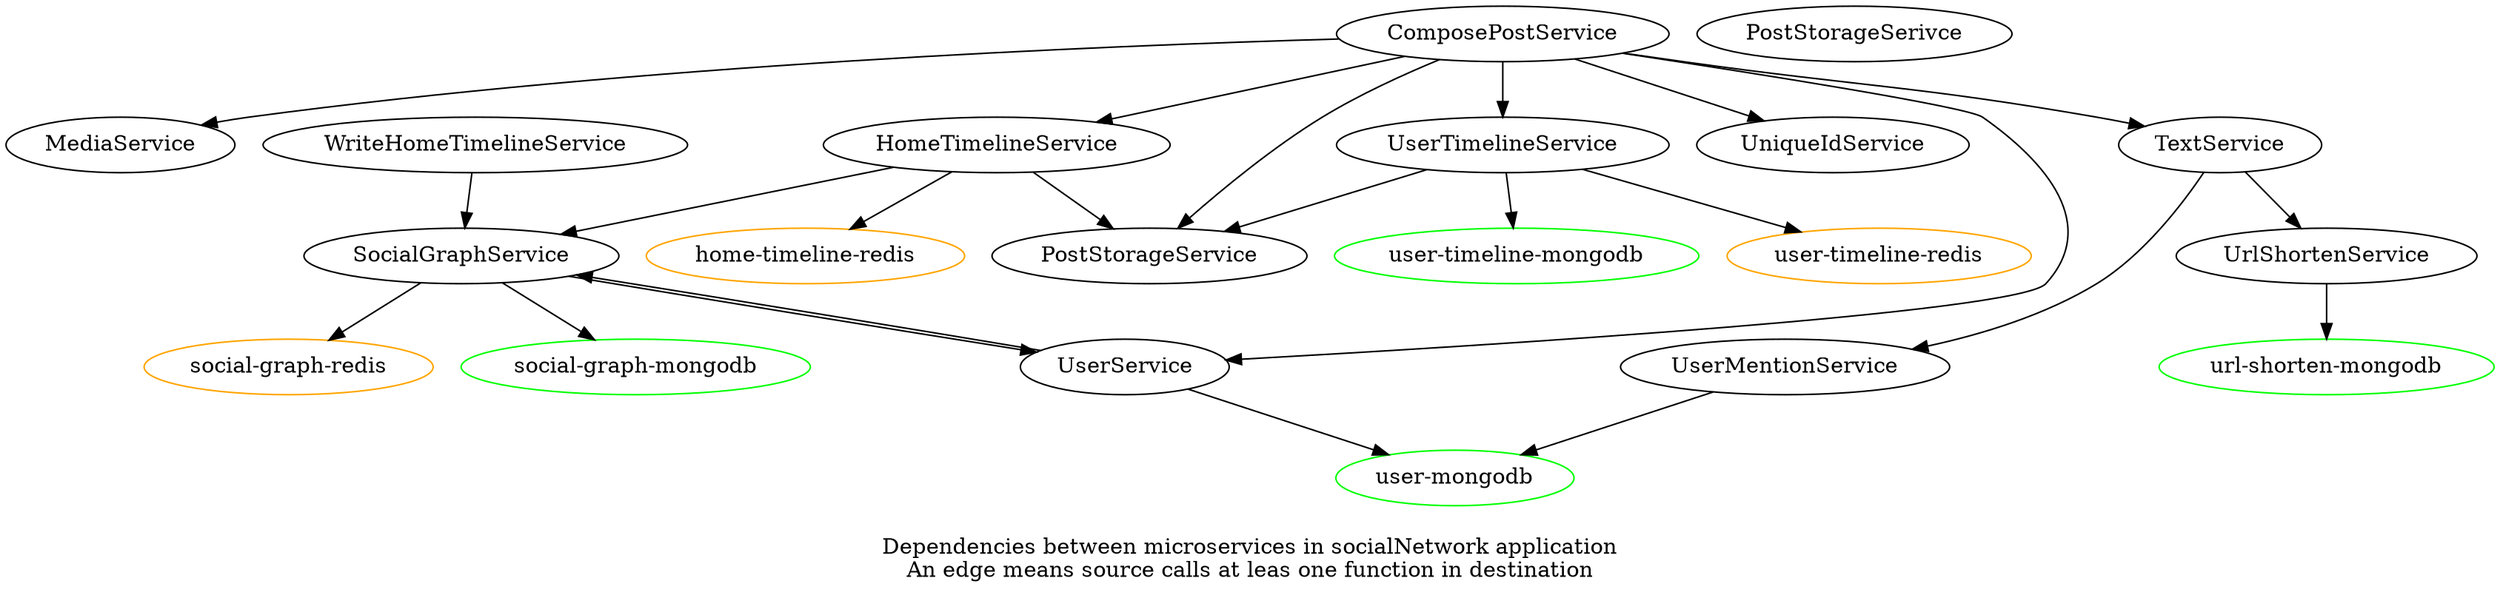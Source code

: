digraph us_socialNetwork {
label="\lDependencies between microservices in socialNetwork application\lAn edge means source calls at leas one function in destination"

	WriteHomeTimelineService [label="WriteHomeTimelineService"];
	SocialGraphService [label="SocialGraphService"];
	WriteHomeTimelineService -> SocialGraphService;
	UserService [label="UserService"];
	UserService -> SocialGraphService;
	SocialGraphService -> UserService;
	ComposePostService [label="ComposePostService"];
	MediaService [label="MediaService"];
	ComposePostService -> MediaService;
	ComposePostService -> UserService;
	UserTimelineService [label="UserTimelineService"];
	ComposePostService -> UserTimelineService;
	PostStorageService [label="PostStorageService"];
	ComposePostService -> PostStorageService;
	HomeTimelineService [label="HomeTimelineService"];
	ComposePostService -> HomeTimelineService;
	UniqueIdService [label="UniqueIdService"];
	ComposePostService -> UniqueIdService;
	TextService [label="TextService"];
	ComposePostService -> TextService;
	UrlShortenService [label="UrlShortenService"];
	TextService -> UrlShortenService;
	UserMentionService [label="UserMentionService"];
	TextService -> UserMentionService;
	UserTimelineService -> PostStorageService;
	HomeTimelineService -> SocialGraphService;
	HomeTimelineService -> PostStorageService;
	"social-graph-redis" [label="social-graph-redis",color=orange];
	SocialGraphService -> "social-graph-redis";
	"user-timeline-redis" [label="user-timeline-redis",color=orange];
	UserTimelineService -> "user-timeline-redis";
	"home-timeline-redis" [label="home-timeline-redis",color=orange];
	HomeTimelineService -> "home-timeline-redis";
	"user-mongodb" [label="user-mongodb",color=green];
	UserMentionService -> "user-mongodb";
	UserService -> "user-mongodb";
	"social-graph-mongodb" [label="social-graph-mongodb",color=green];
	SocialGraphService -> "social-graph-mongodb";
	"user-timeline-mongodb" [label="user-timeline-mongodb",color=green];
	UserTimelineService -> "user-timeline-mongodb";
	"url-shorten-mongodb" [label="url-shorten-mongodb",color=green];
	UrlShortenService -> "url-shorten-mongodb";
	PostStorageSerivce [label="PostStorageSerivce"];
}
